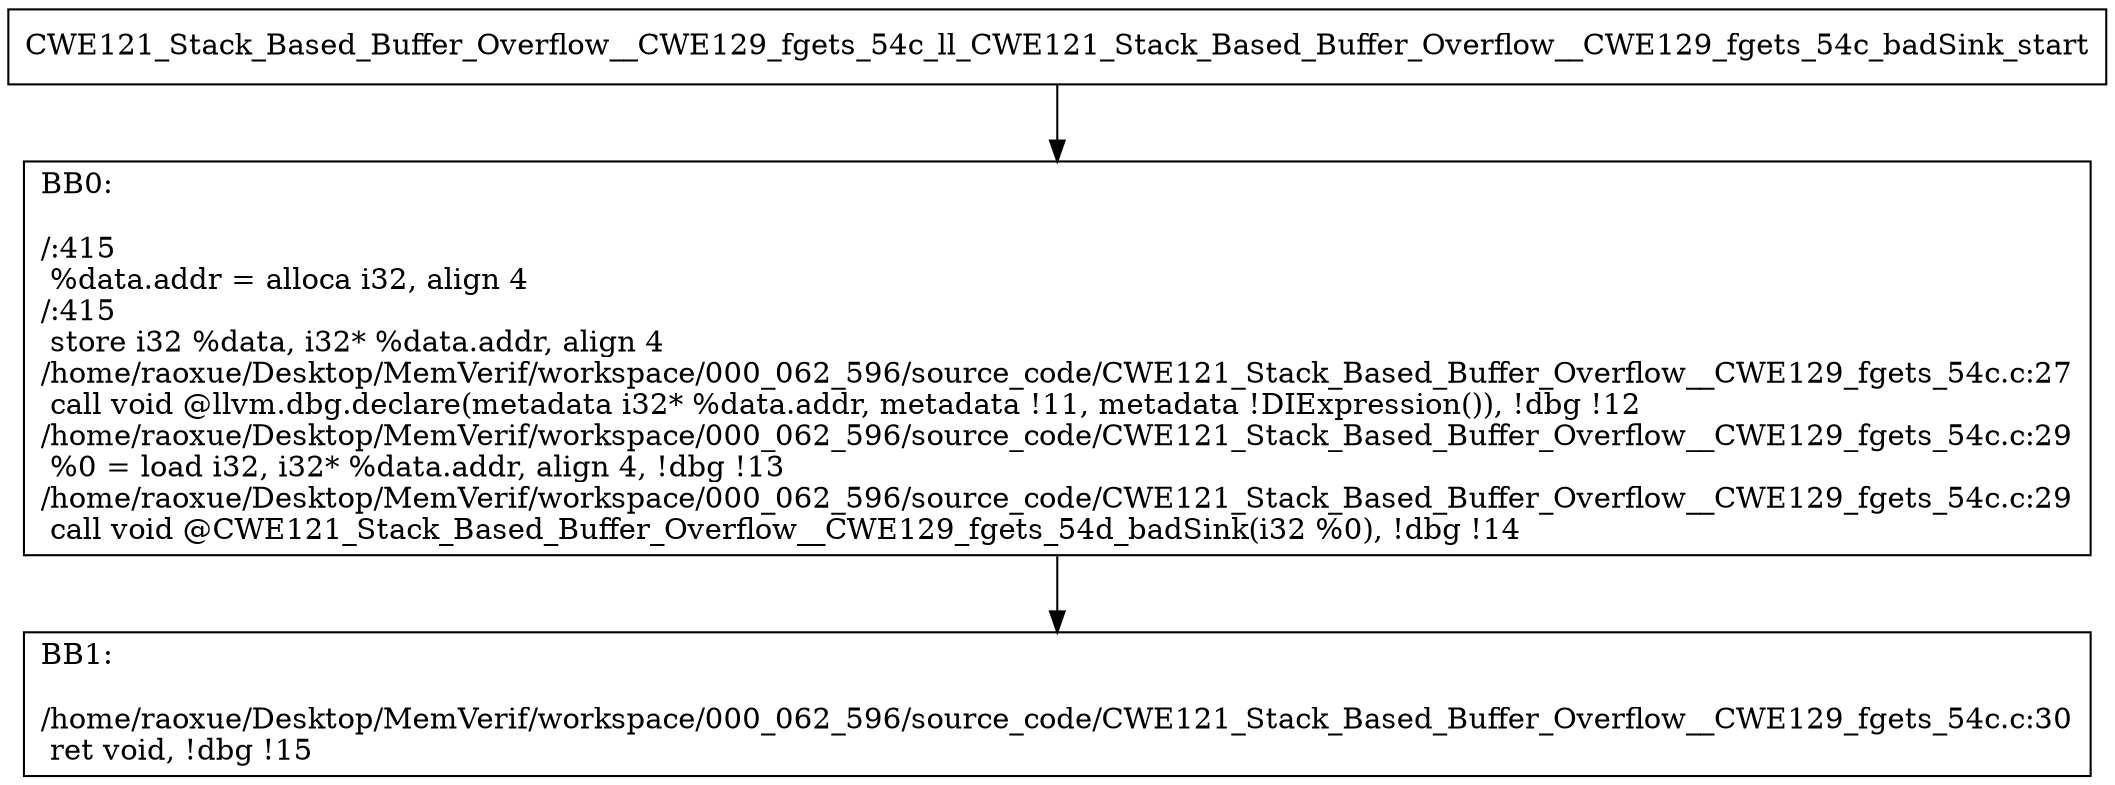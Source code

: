 digraph "CFG for'CWE121_Stack_Based_Buffer_Overflow__CWE129_fgets_54c_ll_CWE121_Stack_Based_Buffer_Overflow__CWE129_fgets_54c_badSink' function" {
	BBCWE121_Stack_Based_Buffer_Overflow__CWE129_fgets_54c_ll_CWE121_Stack_Based_Buffer_Overflow__CWE129_fgets_54c_badSink_start[shape=record,label="{CWE121_Stack_Based_Buffer_Overflow__CWE129_fgets_54c_ll_CWE121_Stack_Based_Buffer_Overflow__CWE129_fgets_54c_badSink_start}"];
	BBCWE121_Stack_Based_Buffer_Overflow__CWE129_fgets_54c_ll_CWE121_Stack_Based_Buffer_Overflow__CWE129_fgets_54c_badSink_start-> CWE121_Stack_Based_Buffer_Overflow__CWE129_fgets_54c_ll_CWE121_Stack_Based_Buffer_Overflow__CWE129_fgets_54c_badSinkBB0;
	CWE121_Stack_Based_Buffer_Overflow__CWE129_fgets_54c_ll_CWE121_Stack_Based_Buffer_Overflow__CWE129_fgets_54c_badSinkBB0 [shape=record, label="{BB0:\l\l/:415\l
  %data.addr = alloca i32, align 4\l
/:415\l
  store i32 %data, i32* %data.addr, align 4\l
/home/raoxue/Desktop/MemVerif/workspace/000_062_596/source_code/CWE121_Stack_Based_Buffer_Overflow__CWE129_fgets_54c.c:27\l
  call void @llvm.dbg.declare(metadata i32* %data.addr, metadata !11, metadata !DIExpression()), !dbg !12\l
/home/raoxue/Desktop/MemVerif/workspace/000_062_596/source_code/CWE121_Stack_Based_Buffer_Overflow__CWE129_fgets_54c.c:29\l
  %0 = load i32, i32* %data.addr, align 4, !dbg !13\l
/home/raoxue/Desktop/MemVerif/workspace/000_062_596/source_code/CWE121_Stack_Based_Buffer_Overflow__CWE129_fgets_54c.c:29\l
  call void @CWE121_Stack_Based_Buffer_Overflow__CWE129_fgets_54d_badSink(i32 %0), !dbg !14\l
}"];
	CWE121_Stack_Based_Buffer_Overflow__CWE129_fgets_54c_ll_CWE121_Stack_Based_Buffer_Overflow__CWE129_fgets_54c_badSinkBB0-> CWE121_Stack_Based_Buffer_Overflow__CWE129_fgets_54c_ll_CWE121_Stack_Based_Buffer_Overflow__CWE129_fgets_54c_badSinkBB1;
	CWE121_Stack_Based_Buffer_Overflow__CWE129_fgets_54c_ll_CWE121_Stack_Based_Buffer_Overflow__CWE129_fgets_54c_badSinkBB1 [shape=record, label="{BB1:\l\l/home/raoxue/Desktop/MemVerif/workspace/000_062_596/source_code/CWE121_Stack_Based_Buffer_Overflow__CWE129_fgets_54c.c:30\l
  ret void, !dbg !15\l
}"];
}
